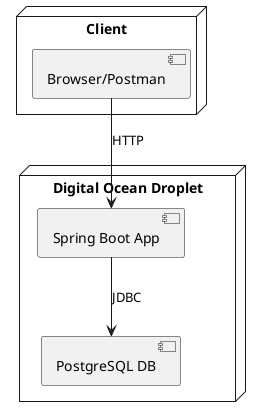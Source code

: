 @startuml
'https://plantuml.com/deployment-diagram


node "Digital Ocean Droplet" {
  component "Spring Boot App"
  component "PostgreSQL DB"
}

node "Client" {
  [Browser/Postman]
}

[Browser/Postman] --> "Spring Boot App" : HTTP
"Spring Boot App" --> "PostgreSQL DB" : JDBC
@enduml

